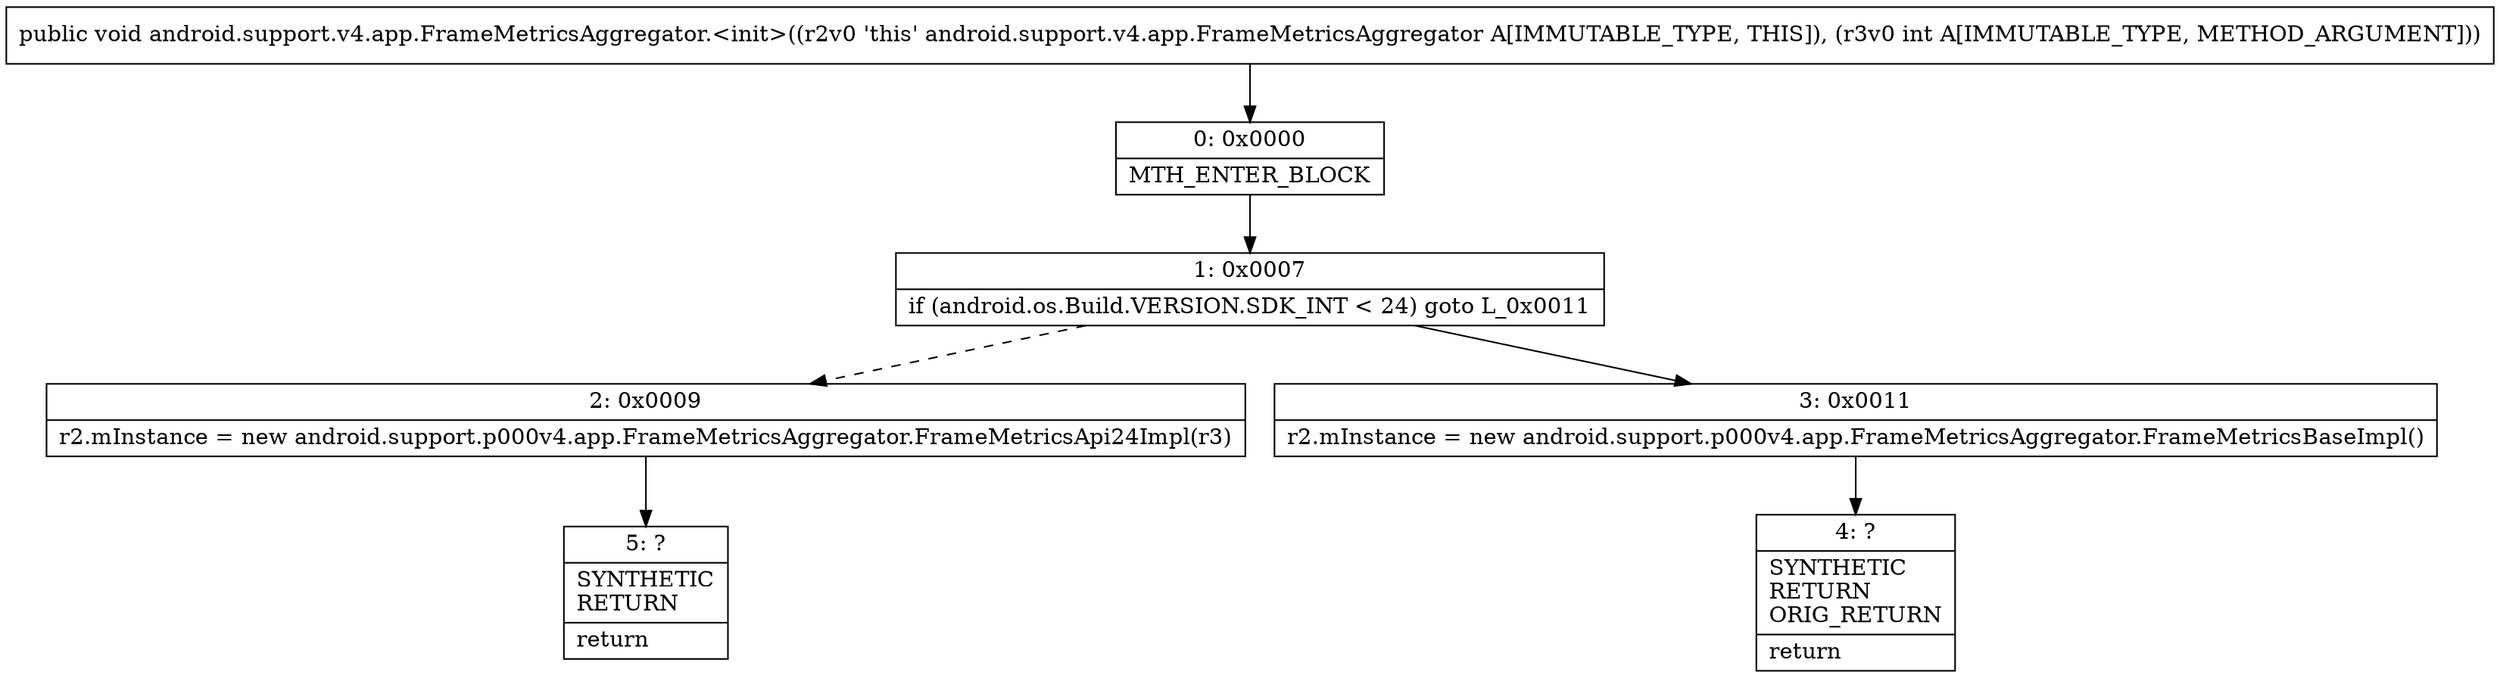 digraph "CFG forandroid.support.v4.app.FrameMetricsAggregator.\<init\>(I)V" {
Node_0 [shape=record,label="{0\:\ 0x0000|MTH_ENTER_BLOCK\l}"];
Node_1 [shape=record,label="{1\:\ 0x0007|if (android.os.Build.VERSION.SDK_INT \< 24) goto L_0x0011\l}"];
Node_2 [shape=record,label="{2\:\ 0x0009|r2.mInstance = new android.support.p000v4.app.FrameMetricsAggregator.FrameMetricsApi24Impl(r3)\l}"];
Node_3 [shape=record,label="{3\:\ 0x0011|r2.mInstance = new android.support.p000v4.app.FrameMetricsAggregator.FrameMetricsBaseImpl()\l}"];
Node_4 [shape=record,label="{4\:\ ?|SYNTHETIC\lRETURN\lORIG_RETURN\l|return\l}"];
Node_5 [shape=record,label="{5\:\ ?|SYNTHETIC\lRETURN\l|return\l}"];
MethodNode[shape=record,label="{public void android.support.v4.app.FrameMetricsAggregator.\<init\>((r2v0 'this' android.support.v4.app.FrameMetricsAggregator A[IMMUTABLE_TYPE, THIS]), (r3v0 int A[IMMUTABLE_TYPE, METHOD_ARGUMENT])) }"];
MethodNode -> Node_0;
Node_0 -> Node_1;
Node_1 -> Node_2[style=dashed];
Node_1 -> Node_3;
Node_2 -> Node_5;
Node_3 -> Node_4;
}

